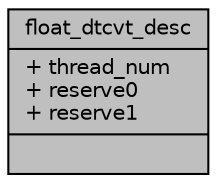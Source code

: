 digraph "float_dtcvt_desc"
{
 // INTERACTIVE_SVG=YES
 // LATEX_PDF_SIZE
  bgcolor="transparent";
  edge [fontname="Helvetica",fontsize="10",labelfontname="Helvetica",labelfontsize="10"];
  node [fontname="Helvetica",fontsize="10",shape=record];
  Node1 [label="{float_dtcvt_desc\n|+ thread_num\l+ reserve0\l+ reserve1\l|}",height=0.2,width=0.4,color="black", fillcolor="grey75", style="filled", fontcolor="black",tooltip="Description for initialization of float data conversion."];
}
